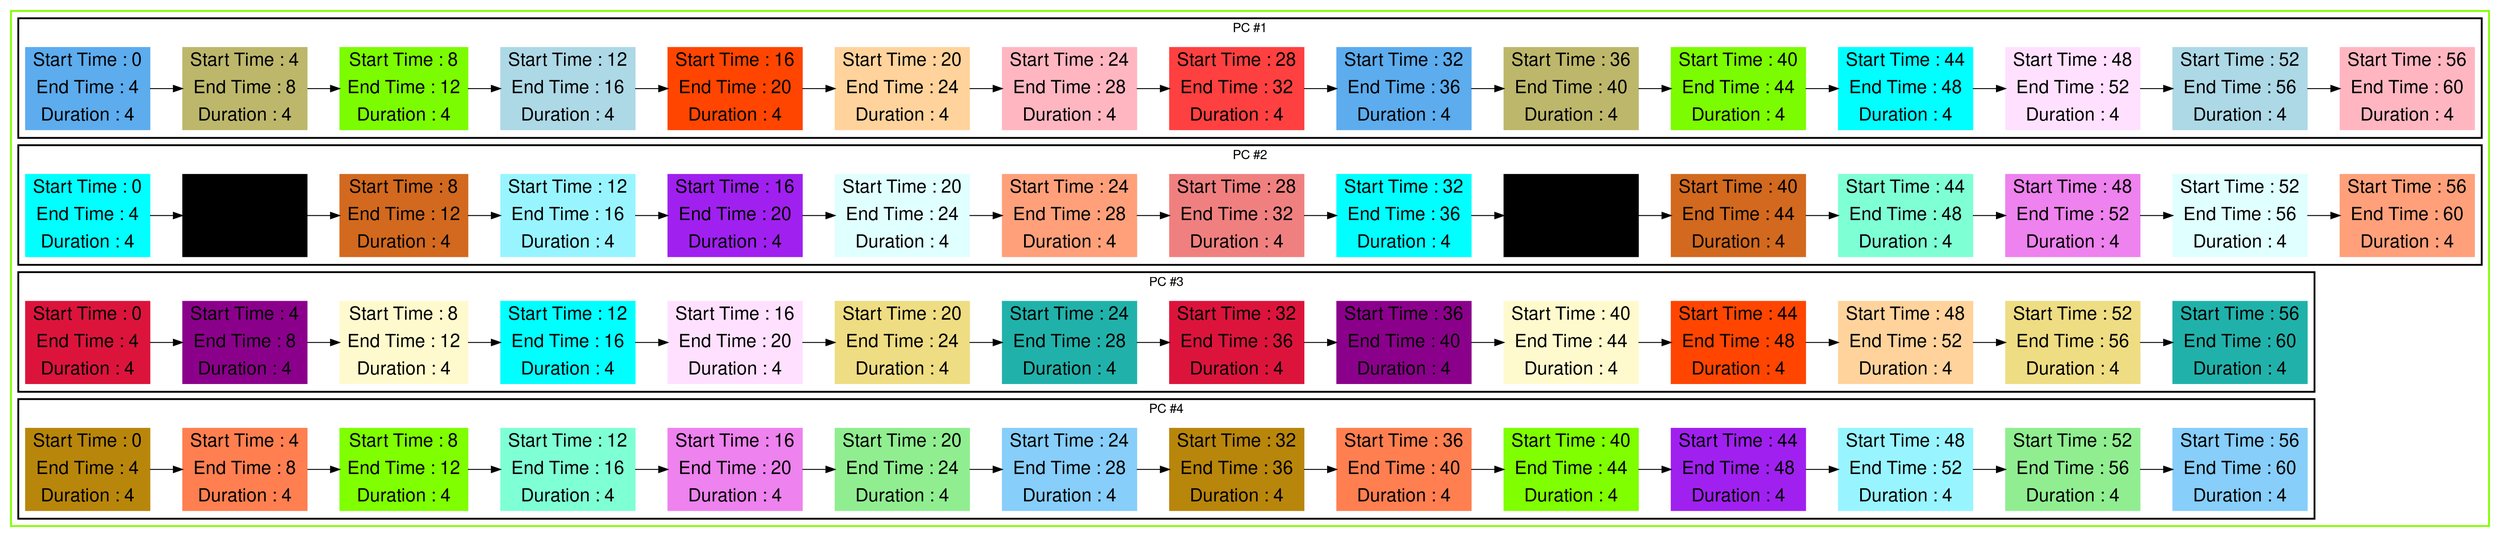 digraph G {

fontname="Helvetica,Arial,sans-serif"
node [fontname="Helvetica,Arial,sans-serif"]
edge [fontname="Helvetica,Arial,sans-serif"]
graph [rankdir = "LR"];
node [fontsize = "20" shape = "ellipse"];

    subgraph cluster_Mod_0{
        color =chartreuse
        style = bold
        subgraph cluster_0{
           node [style=filled]
           color = black


            "node0" [
               label = "Start Time : 0 | End Time : 4 | Duration : 4"
               shape = "record"
               color = steelblue2
            ]

            "node33" [
               label = "Start Time : 4 | End Time : 8 | Duration : 4"
               shape = "record"
               color = darkkhaki
            ]

            "node37" [
               label = "Start Time : 8 | End Time : 12 | Duration : 4"
               shape = "record"
               color = lawngreen
            ]

            "node41" [
               label = "Start Time : 12 | End Time : 16 | Duration : 4"
               shape = "record"
               color = lightblue
            ]

            "node6" [
               label = "Start Time : 16 | End Time : 20 | Duration : 4"
               shape = "record"
               color = orangered1
            ]

            "node15" [
               label = "Start Time : 20 | End Time : 24 | Duration : 4"
               shape = "record"
               color = burlywood1
            ]

            "node50" [
               label = "Start Time : 24 | End Time : 28 | Duration : 4"
               shape = "record"
               color = lightpink
            ]

            "node14" [
               label = "Start Time : 28 | End Time : 32 | Duration : 4"
               shape = "record"
               color = brown1
            ]

            "node1" [
               label = "Start Time : 32 | End Time : 36 | Duration : 4"
               shape = "record"
               color = steelblue2
            ]

            "node34" [
               label = "Start Time : 36 | End Time : 40 | Duration : 4"
               shape = "record"
               color = darkkhaki
            ]

            "node38" [
               label = "Start Time : 40 | End Time : 44 | Duration : 4"
               shape = "record"
               color = lawngreen
            ]

            "node3" [
               label = "Start Time : 44 | End Time : 48 | Duration : 4"
               shape = "record"
               color = aqua
            ]

            "node11" [
               label = "Start Time : 48 | End Time : 52 | Duration : 4"
               shape = "record"
               color = thistle1
            ]

            "node42" [
               label = "Start Time : 52 | End Time : 56 | Duration : 4"
               shape = "record"
               color = lightblue
            ]

            "node51" [
               label = "Start Time : 56 | End Time : 60 | Duration : 4"
               shape = "record"
               color = lightpink
            ]

            node0 -> node33 -> node37 -> node41 -> node6 -> node15 -> node50 -> node14 -> node1 -> node34 -> node38 -> node3 -> node11 -> node42 -> node51

            label = "PC #1"

        }
        subgraph cluster_1{
           node [style=filled]
           color = black


            "node29" [
               label = "Start Time : 0 | End Time : 4 | Duration : 4"
               shape = "record"
               color = cyan
            ]

            "node25" [
               label = "Start Time : 4 | End Time : 8 | Duration : 4"
               shape = "record"
               color = cornflower
            ]

            "node21" [
               label = "Start Time : 8 | End Time : 12 | Duration : 4"
               shape = "record"
               color = chocolate
            ]

            "node17" [
               label = "Start Time : 12 | End Time : 16 | Duration : 4"
               shape = "record"
               color = cadetblue1
            ]

            "node8" [
               label = "Start Time : 16 | End Time : 20 | Duration : 4"
               shape = "record"
               color = x11purple
            ]

            "node44" [
               label = "Start Time : 20 | End Time : 24 | Duration : 4"
               shape = "record"
               color = lightcyan
            ]

            "node52" [
               label = "Start Time : 24 | End Time : 28 | Duration : 4"
               shape = "record"
               color = lightsalmon
            ]

            "node43" [
               label = "Start Time : 28 | End Time : 32 | Duration : 4"
               shape = "record"
               color = lightcoral
            ]

            "node30" [
               label = "Start Time : 32 | End Time : 36 | Duration : 4"
               shape = "record"
               color = cyan
            ]

            "node26" [
               label = "Start Time : 36 | End Time : 40 | Duration : 4"
               shape = "record"
               color = cornflower
            ]

            "node22" [
               label = "Start Time : 40 | End Time : 44 | Duration : 4"
               shape = "record"
               color = chocolate
            ]

            "node5" [
               label = "Start Time : 44 | End Time : 48 | Duration : 4"
               shape = "record"
               color = aquamarine
            ]

            "node13" [
               label = "Start Time : 48 | End Time : 52 | Duration : 4"
               shape = "record"
               color = violet
            ]

            "node45" [
               label = "Start Time : 52 | End Time : 56 | Duration : 4"
               shape = "record"
               color = lightcyan
            ]

            "node53" [
               label = "Start Time : 56 | End Time : 60 | Duration : 4"
               shape = "record"
               color = lightsalmon
            ]

            node29 -> node25 -> node21 -> node17 -> node8 -> node44 -> node52 -> node43 -> node30 -> node26 -> node22 -> node5 -> node13 -> node45 -> node53

            label = "PC #2"

        }
        subgraph cluster_2{
           node [style=filled]
           color = black


            "node27" [
               label = "Start Time : 0 | End Time : 4 | Duration : 4"
               shape = "record"
               color = crimson
            ]

            "node35" [
               label = "Start Time : 4 | End Time : 8 | Duration : 4"
               shape = "record"
               color = darkmagenta
            ]

            "node39" [
               label = "Start Time : 8 | End Time : 12 | Duration : 4"
               shape = "record"
               color = lemonchiffon
            ]

            "node2" [
               label = "Start Time : 12 | End Time : 16 | Duration : 4"
               shape = "record"
               color = aqua
            ]

            "node10" [
               label = "Start Time : 16 | End Time : 20 | Duration : 4"
               shape = "record"
               color = thistle1
            ]

            "node46" [
               label = "Start Time : 20 | End Time : 24 | Duration : 4"
               shape = "record"
               color = lightgoldenrod
            ]

            "node54" [
               label = "Start Time : 24 | End Time : 28 | Duration : 4"
               shape = "record"
               color = lightseagreen
            ]

            "node28" [
               label = "Start Time : 32 | End Time : 36 | Duration : 4"
               shape = "record"
               color = crimson
            ]

            "node36" [
               label = "Start Time : 36 | End Time : 40 | Duration : 4"
               shape = "record"
               color = darkmagenta
            ]

            "node40" [
               label = "Start Time : 40 | End Time : 44 | Duration : 4"
               shape = "record"
               color = lemonchiffon
            ]

            "node7" [
               label = "Start Time : 44 | End Time : 48 | Duration : 4"
               shape = "record"
               color = orangered1
            ]

            "node16" [
               label = "Start Time : 48 | End Time : 52 | Duration : 4"
               shape = "record"
               color = burlywood1
            ]

            "node47" [
               label = "Start Time : 52 | End Time : 56 | Duration : 4"
               shape = "record"
               color = lightgoldenrod
            ]

            "node55" [
               label = "Start Time : 56 | End Time : 60 | Duration : 4"
               shape = "record"
               color = lightseagreen
            ]

            node27 -> node35 -> node39 -> node2 -> node10 -> node46 -> node54 -> node28 -> node36 -> node40 -> node7 -> node16 -> node47 -> node55

            label = "PC #3"

        }
        subgraph cluster_3{
           node [style=filled]
           color = black


            "node31" [
               label = "Start Time : 0 | End Time : 4 | Duration : 4"
               shape = "record"
               color = darkgoldenrod
            ]

            "node23" [
               label = "Start Time : 4 | End Time : 8 | Duration : 4"
               shape = "record"
               color = coral
            ]

            "node19" [
               label = "Start Time : 8 | End Time : 12 | Duration : 4"
               shape = "record"
               color = chartreuse
            ]

            "node4" [
               label = "Start Time : 12 | End Time : 16 | Duration : 4"
               shape = "record"
               color = aquamarine
            ]

            "node12" [
               label = "Start Time : 16 | End Time : 20 | Duration : 4"
               shape = "record"
               color = violet
            ]

            "node48" [
               label = "Start Time : 20 | End Time : 24 | Duration : 4"
               shape = "record"
               color = lightgreen
            ]

            "node56" [
               label = "Start Time : 24 | End Time : 28 | Duration : 4"
               shape = "record"
               color = lightskyblue
            ]

            "node32" [
               label = "Start Time : 32 | End Time : 36 | Duration : 4"
               shape = "record"
               color = darkgoldenrod
            ]

            "node24" [
               label = "Start Time : 36 | End Time : 40 | Duration : 4"
               shape = "record"
               color = coral
            ]

            "node20" [
               label = "Start Time : 40 | End Time : 44 | Duration : 4"
               shape = "record"
               color = chartreuse
            ]

            "node9" [
               label = "Start Time : 44 | End Time : 48 | Duration : 4"
               shape = "record"
               color = x11purple
            ]

            "node18" [
               label = "Start Time : 48 | End Time : 52 | Duration : 4"
               shape = "record"
               color = cadetblue1
            ]

            "node49" [
               label = "Start Time : 52 | End Time : 56 | Duration : 4"
               shape = "record"
               color = lightgreen
            ]

            "node57" [
               label = "Start Time : 56 | End Time : 60 | Duration : 4"
               shape = "record"
               color = lightskyblue
            ]

            node31 -> node23 -> node19 -> node4 -> node12 -> node48 -> node56 -> node32 -> node24 -> node20 -> node9 -> node18 -> node49 -> node57

            label = "PC #4"

        }
    }




}

